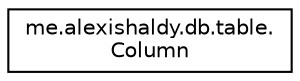 digraph "Graphical Class Hierarchy"
{
  edge [fontname="Helvetica",fontsize="10",labelfontname="Helvetica",labelfontsize="10"];
  node [fontname="Helvetica",fontsize="10",shape=record];
  rankdir="LR";
  Node0 [label="me.alexishaldy.db.table.\lColumn",height=0.2,width=0.4,color="black", fillcolor="white", style="filled",URL="$classme_1_1alexishaldy_1_1db_1_1table_1_1_column.html"];
}
